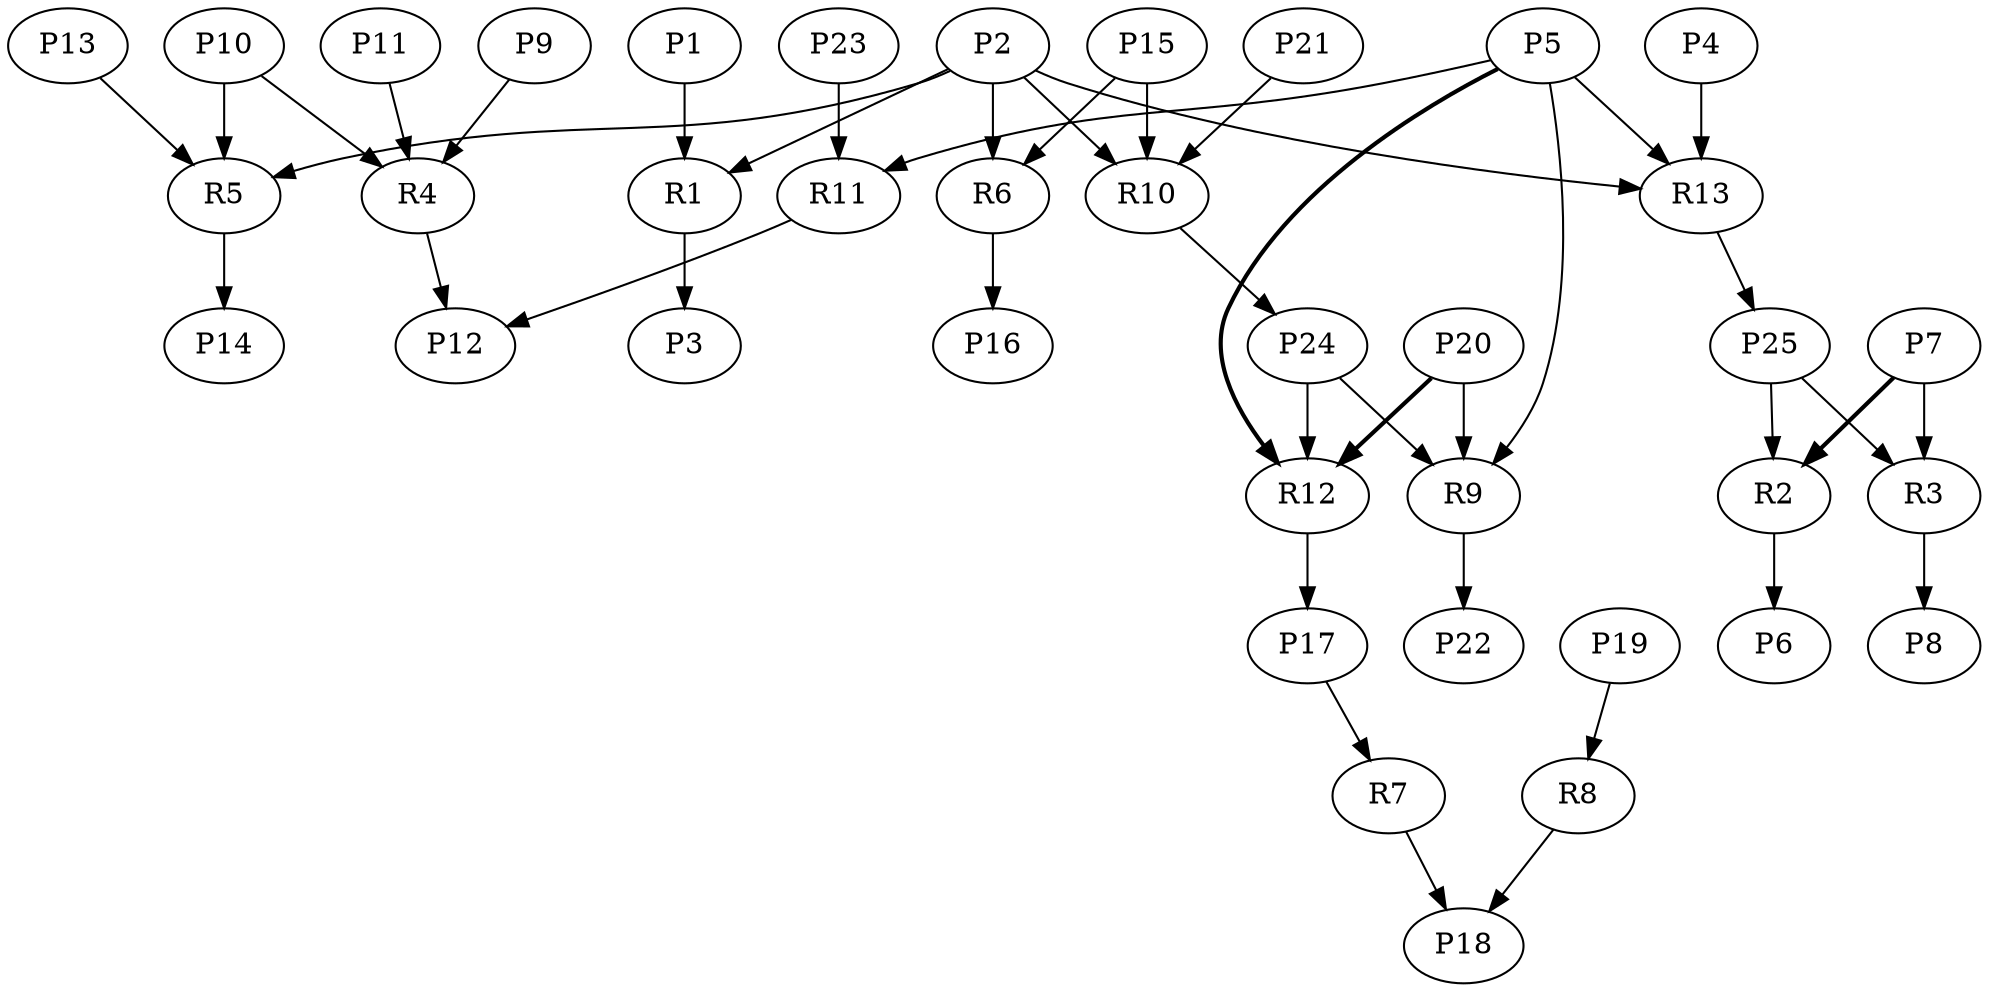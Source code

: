 strict digraph {
	1 [label=P1]
	2 [label=P2]
	3 [label=P3]
	4 [label=P4]
	5 [label=P5]
	6 [label=P6]
	7 [label=P7]
	8 [label=P8]
	9 [label=P9]
	10 [label=P10]
	11 [label=P11]
	12 [label=P12]
	13 [label=P13]
	14 [label=P14]
	15 [label=P15]
	16 [label=P16]
	17 [label=P17]
	18 [label=P18]
	19 [label=P19]
	20 [label=P20]
	21 [label=P21]
	22 [label=P22]
	23 [label=P23]
	24 [label=P24]
	25 [label=P25]
	26 [label=R1]
	27 [label=R2]
	28 [label=R3]
	29 [label=R4]
	30 [label=R5]
	31 [label=R6]
	32 [label=R7]
	33 [label=R8]
	34 [label=R9]
	35 [label=R10]
	36 [label=R11]
	37 [label=R12]
	38 [label=R13]
	1 -> 26
	26 -> 3
	26 -> 3
	2 -> 26
	2 -> 30
	2 -> 31
	2 -> 35
	2 -> 38
	25 -> 27
	25 -> 28
	27 -> 6
	27 -> 6
	7 -> 27 [penwidth=2]
	7 -> 28
	28 -> 8
	28 -> 8
	10 -> 29
	10 -> 30
	29 -> 12
	29 -> 12
	29 -> 12
	11 -> 29
	9 -> 29
	13 -> 30
	30 -> 14
	30 -> 14
	30 -> 14
	31 -> 16
	31 -> 16
	15 -> 31
	15 -> 35
	17 -> 32
	32 -> 18
	19 -> 33
	33 -> 18
	5 -> 34
	5 -> 36
	5 -> 37 [penwidth=2]
	5 -> 38
	34 -> 22
	34 -> 22
	34 -> 22
	24 -> 34
	24 -> 37
	20 -> 34
	20 -> 37 [penwidth=2]
	21 -> 35
	35 -> 24
	35 -> 24
	35 -> 24
	36 -> 12
	36 -> 12
	23 -> 36
	37 -> 17
	37 -> 17
	37 -> 17
	38 -> 25
	38 -> 25
	38 -> 25
	4 -> 38
}

